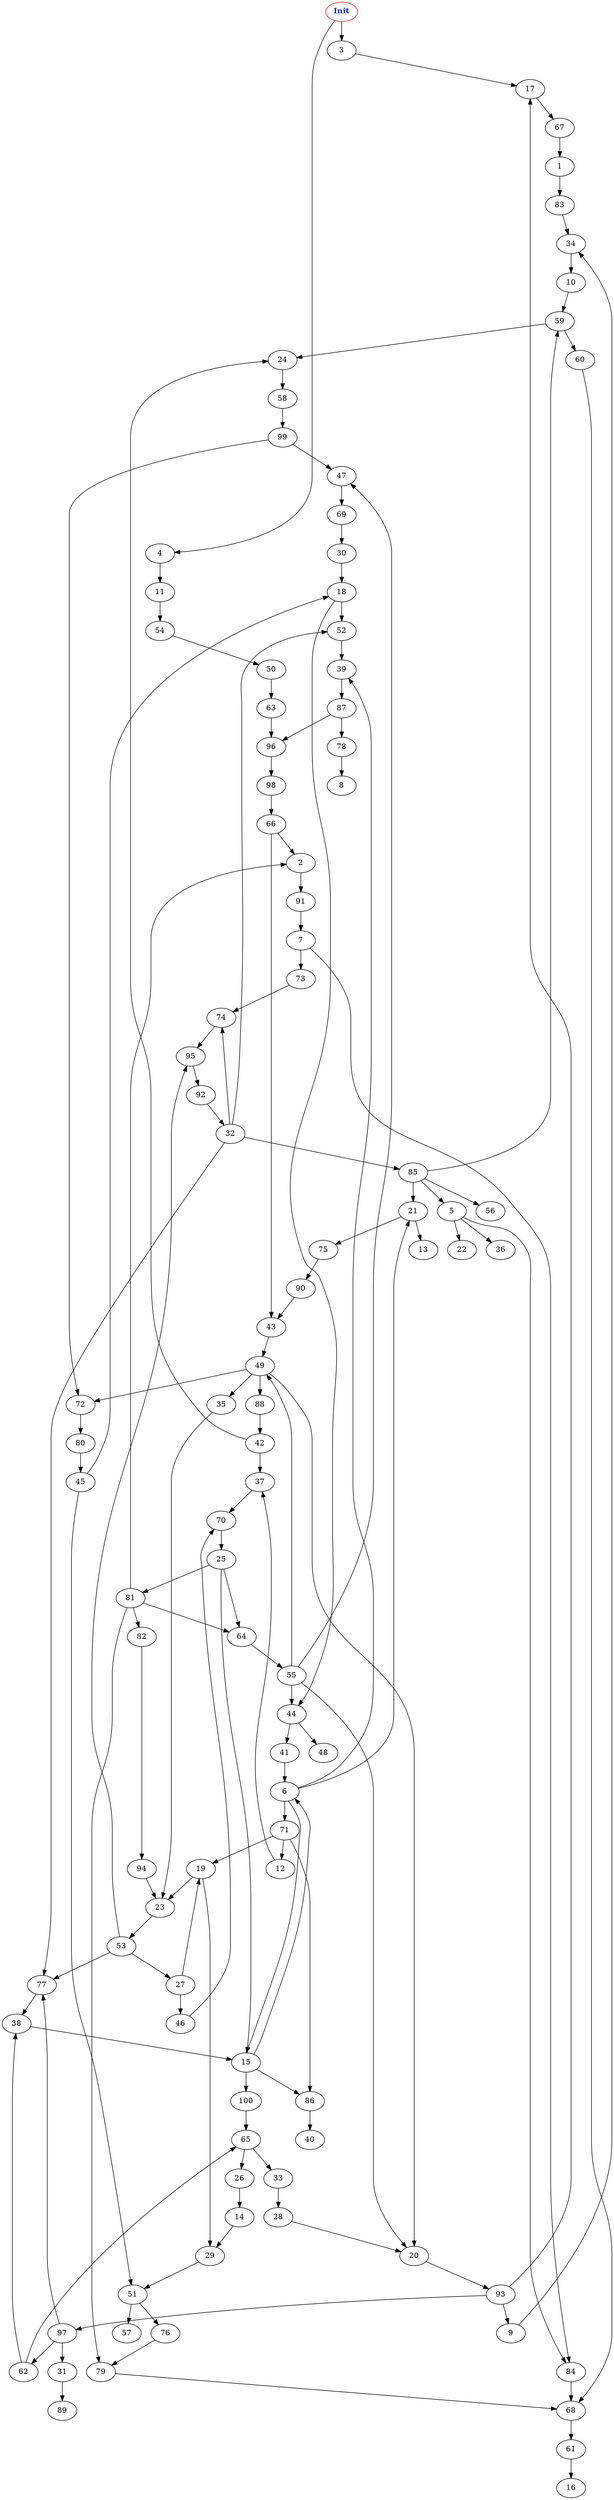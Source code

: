 digraph "Net Graph with 101 nodes" {
edge ["class"="link-class"]
"0" ["color"="red","label"=<<b>Init</b>>,"fontcolor"="#1020d0"]
"5" -> "84" ["weight"="1.0"]
"5" -> "22" ["weight"="4.0"]
"5" -> "36" ["weight"="3.0"]
"84" -> "68" ["weight"="9.0"]
"68" -> "61" ["weight"="5.0"]
"61" -> "16" ["weight"="9.0"]
"69" -> "30" ["weight"="8.0"]
"30" -> "18" ["weight"="6.0"]
"18" -> "52" ["weight"="8.0"]
"18" -> "44" ["weight"="1.0"]
"52" -> "39" ["weight"="7.0"]
"44" -> "41" ["weight"="5.0"]
"44" -> "48" ["weight"="1.0"]
"0" -> "3" ["weight"="5.0"]
"0" -> "4" ["weight"="2.0"]
"3" -> "17" ["weight"="1.0"]
"4" -> "11" ["weight"="8.0"]
"88" -> "42" ["weight"="5.0"]
"42" -> "24" ["weight"="5.0"]
"42" -> "37" ["weight"="2.0"]
"24" -> "58" ["weight"="1.0"]
"58" -> "99" ["weight"="4.0"]
"37" -> "70" ["weight"="2.0"]
"70" -> "25" ["weight"="4.0"]
"10" -> "59" ["weight"="3.0"]
"59" -> "24" ["weight"="8.0"]
"59" -> "60" ["weight"="7.0"]
"25" -> "81" ["weight"="7.0"]
"25" -> "15" ["weight"="1.0"]
"25" -> "64" ["weight"="1.0"]
"81" -> "79" ["weight"="8.0"]
"81" -> "64" ["weight"="6.0"]
"81" -> "82" ["weight"="1.0"]
"81" -> "2" ["weight"="9.0"]
"15" -> "86" ["weight"="1.0"]
"15" -> "100" ["weight"="6.0"]
"15" -> "6" ["weight"="1.0"]
"86" -> "40" ["weight"="7.0"]
"100" -> "65" ["weight"="4.0"]
"6" -> "15" ["weight"="1.0"]
"6" -> "39" ["weight"="2.0"]
"6" -> "71" ["weight"="6.0"]
"6" -> "21" ["weight"="7.0"]
"39" -> "87" ["weight"="5.0"]
"71" -> "86" ["weight"="2.0"]
"71" -> "12" ["weight"="5.0"]
"71" -> "19" ["weight"="7.0"]
"21" -> "13" ["weight"="8.0"]
"21" -> "75" ["weight"="6.0"]
"64" -> "55" ["weight"="6.0"]
"87" -> "96" ["weight"="1.0"]
"87" -> "78" ["weight"="8.0"]
"14" -> "29" ["weight"="8.0"]
"29" -> "51" ["weight"="7.0"]
"20" -> "93" ["weight"="2.0"]
"93" -> "9" ["weight"="1.0"]
"93" -> "17" ["weight"="4.0"]
"93" -> "97" ["weight"="1.0"]
"46" -> "70" ["weight"="1.0"]
"9" -> "34" ["weight"="4.0"]
"34" -> "10" ["weight"="5.0"]
"17" -> "67" ["weight"="2.0"]
"67" -> "1" ["weight"="8.0"]
"97" -> "31" ["weight"="3.0"]
"97" -> "77" ["weight"="5.0"]
"97" -> "62" ["weight"="9.0"]
"78" -> "8" ["weight"="8.0"]
"51" -> "76" ["weight"="7.0"]
"51" -> "57" ["weight"="8.0"]
"1" -> "83" ["weight"="1.0"]
"83" -> "34" ["weight"="1.0"]
"74" -> "95" ["weight"="2.0"]
"95" -> "92" ["weight"="1.0"]
"60" -> "68" ["weight"="5.0"]
"85" -> "56" ["weight"="1.0"]
"85" -> "5" ["weight"="8.0"]
"85" -> "59" ["weight"="5.0"]
"85" -> "21" ["weight"="7.0"]
"75" -> "90" ["weight"="8.0"]
"33" -> "28" ["weight"="6.0"]
"28" -> "20" ["weight"="1.0"]
"38" -> "15" ["weight"="1.0"]
"92" -> "32" ["weight"="7.0"]
"32" -> "74" ["weight"="8.0"]
"32" -> "52" ["weight"="1.0"]
"32" -> "77" ["weight"="4.0"]
"32" -> "85" ["weight"="8.0"]
"77" -> "38" ["weight"="4.0"]
"65" -> "26" ["weight"="7.0"]
"65" -> "33" ["weight"="5.0"]
"26" -> "14" ["weight"="5.0"]
"31" -> "89" ["weight"="7.0"]
"62" -> "65" ["weight"="1.0"]
"62" -> "38" ["weight"="5.0"]
"53" -> "95" ["weight"="3.0"]
"53" -> "77" ["weight"="5.0"]
"53" -> "27" ["weight"="3.0"]
"27" -> "46" ["weight"="7.0"]
"27" -> "19" ["weight"="3.0"]
"19" -> "23" ["weight"="8.0"]
"19" -> "29" ["weight"="4.0"]
"23" -> "53" ["weight"="2.0"]
"96" -> "98" ["weight"="6.0"]
"98" -> "66" ["weight"="1.0"]
"41" -> "6" ["weight"="7.0"]
"73" -> "74" ["weight"="8.0"]
"2" -> "91" ["weight"="4.0"]
"91" -> "7" ["weight"="4.0"]
"45" -> "18" ["weight"="6.0"]
"45" -> "51" ["weight"="7.0"]
"55" -> "47" ["weight"="6.0"]
"55" -> "49" ["weight"="5.0"]
"55" -> "20" ["weight"="6.0"]
"55" -> "44" ["weight"="7.0"]
"47" -> "69" ["weight"="1.0"]
"49" -> "72" ["weight"="5.0"]
"49" -> "20" ["weight"="9.0"]
"49" -> "88" ["weight"="8.0"]
"49" -> "35" ["weight"="9.0"]
"72" -> "80" ["weight"="7.0"]
"35" -> "23" ["weight"="8.0"]
"12" -> "37" ["weight"="3.0"]
"54" -> "50" ["weight"="6.0"]
"50" -> "63" ["weight"="7.0"]
"63" -> "96" ["weight"="6.0"]
"79" -> "68" ["weight"="3.0"]
"82" -> "94" ["weight"="1.0"]
"76" -> "79" ["weight"="1.0"]
"7" -> "84" ["weight"="6.0"]
"7" -> "73" ["weight"="8.0"]
"66" -> "43" ["weight"="9.0"]
"66" -> "2" ["weight"="1.0"]
"43" -> "49" ["weight"="2.0"]
"80" -> "45" ["weight"="6.0"]
"11" -> "54" ["weight"="9.0"]
"99" -> "72" ["weight"="3.0"]
"99" -> "47" ["weight"="6.0"]
"90" -> "43" ["weight"="8.0"]
"94" -> "23" ["weight"="4.0"]
}